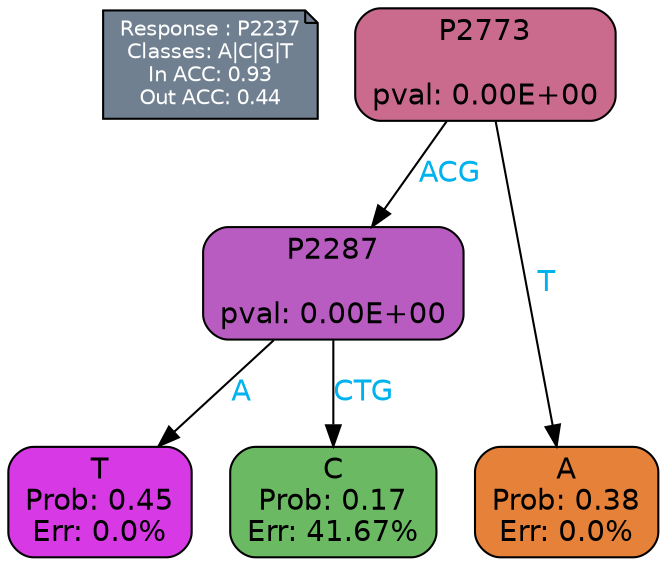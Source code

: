 digraph Tree {
node [shape=box, style="filled, rounded", color="black", fontname=helvetica] ;
graph [ranksep=equally, splines=polylines, bgcolor=transparent, dpi=600] ;
edge [fontname=helvetica] ;
LEGEND [label="Response : P2237
Classes: A|C|G|T
In ACC: 0.93
Out ACC: 0.44
",shape=note,align=left,style=filled,fillcolor="slategray",fontcolor="white",fontsize=10];1 [label="P2773

pval: 0.00E+00", fillcolor="#ca6a8d"] ;
2 [label="P2287

pval: 0.00E+00", fillcolor="#b95cc1"] ;
3 [label="T
Prob: 0.45
Err: 0.0%", fillcolor="#d739e5"] ;
4 [label="C
Prob: 0.17
Err: 41.67%", fillcolor="#6bba63"] ;
5 [label="A
Prob: 0.38
Err: 0.0%", fillcolor="#e58139"] ;
1 -> 2 [label="ACG",fontcolor=deepskyblue2] ;
1 -> 5 [label="T",fontcolor=deepskyblue2] ;
2 -> 3 [label="A",fontcolor=deepskyblue2] ;
2 -> 4 [label="CTG",fontcolor=deepskyblue2] ;
{rank = same; 3;4;5;}{rank = same; LEGEND;1;}}